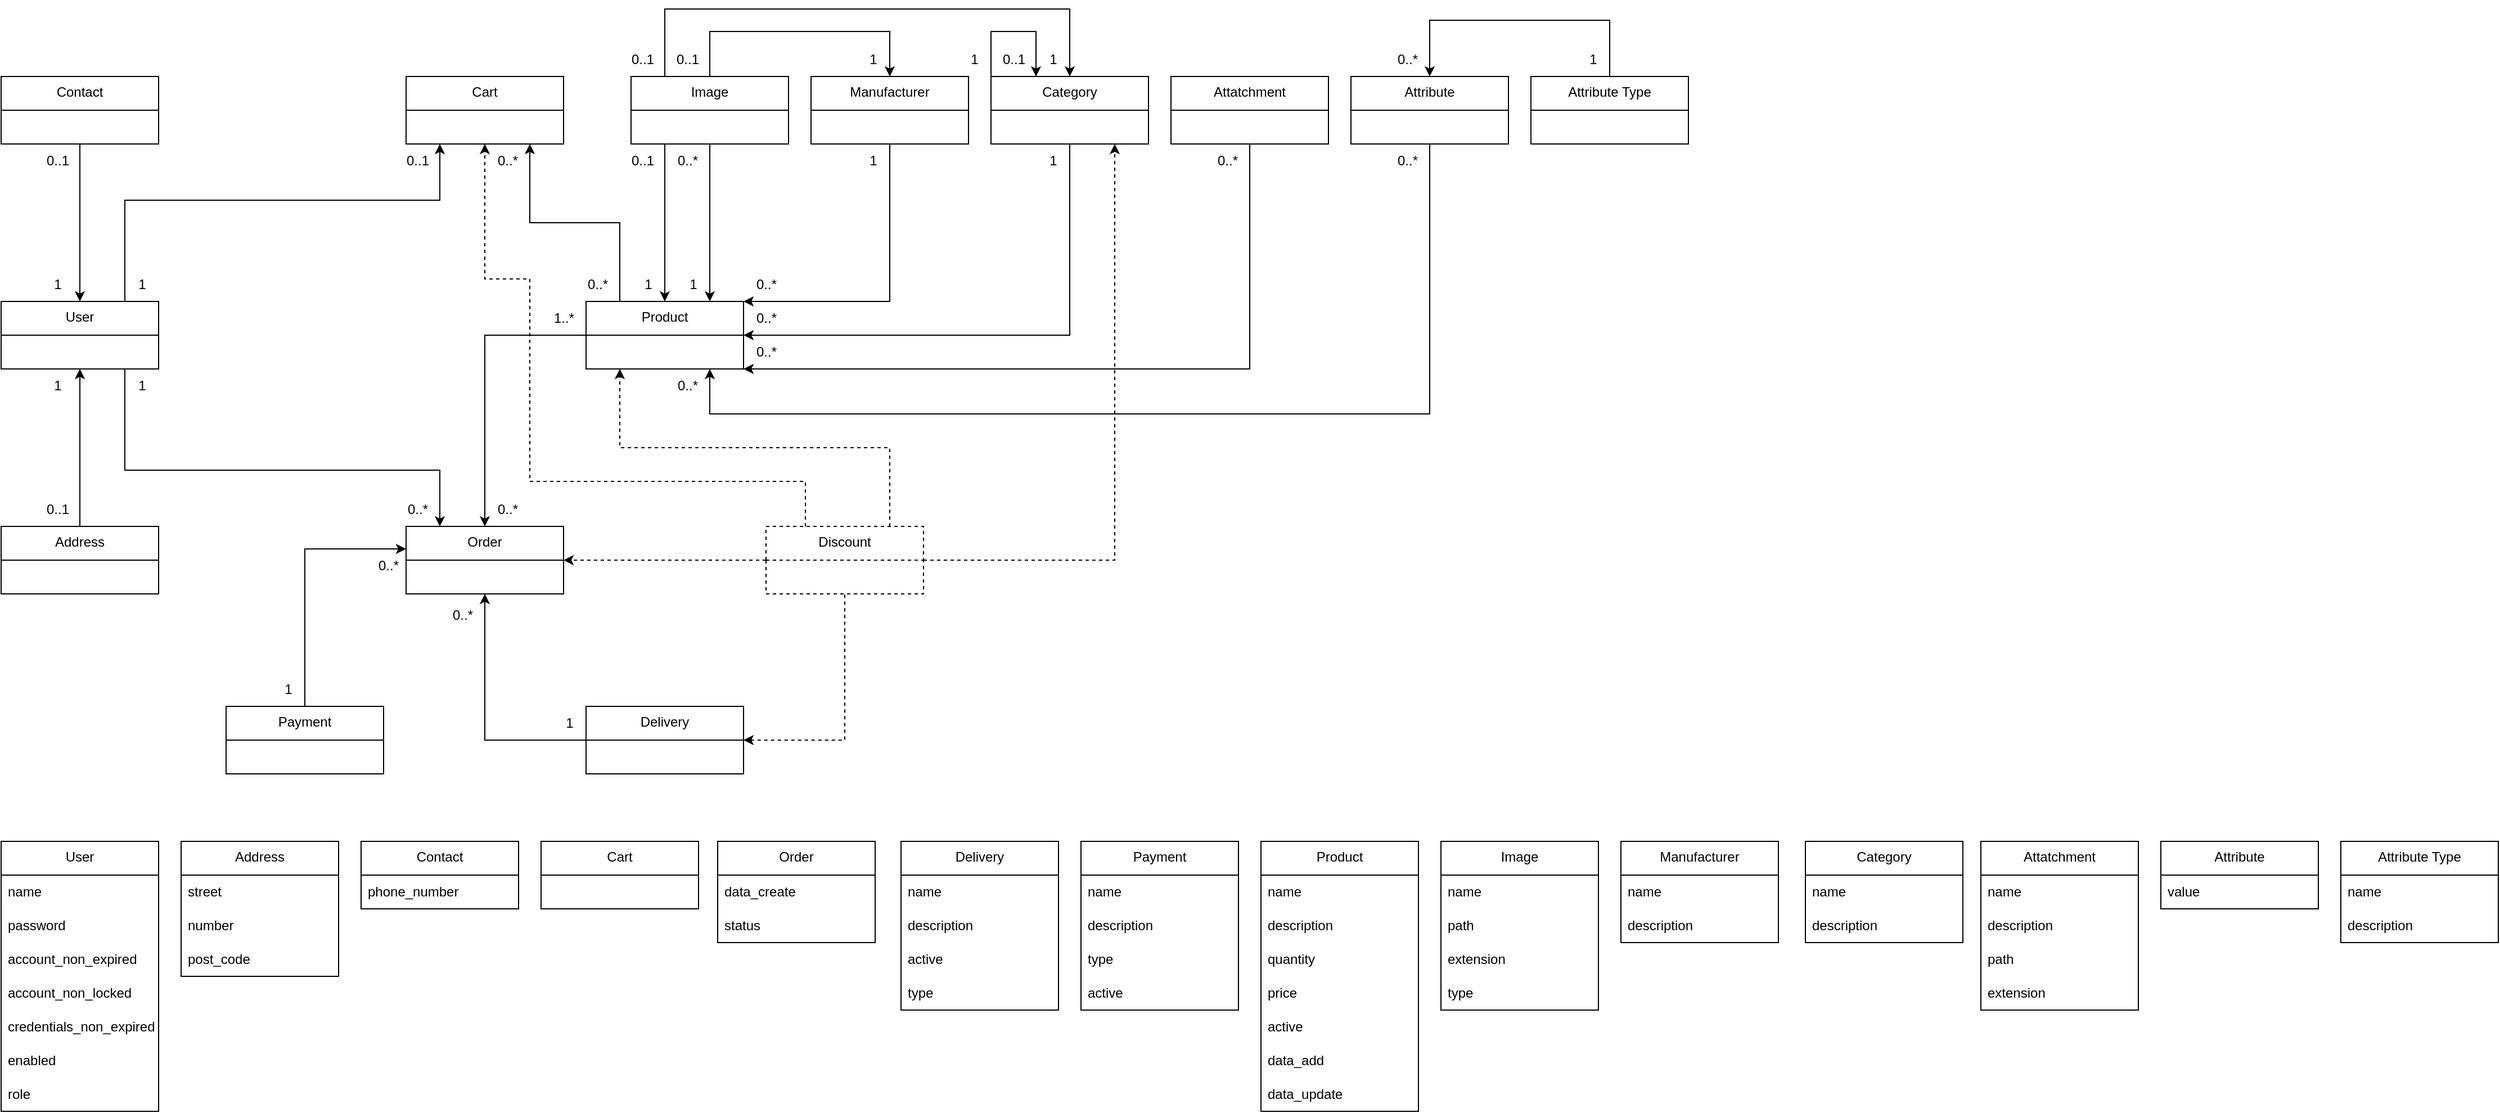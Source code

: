 <mxfile version="24.7.1" type="device">
  <diagram name="Strona-1" id="xAyj0nUH1Y1HjZD_mEVL">
    <mxGraphModel dx="1886" dy="796" grid="1" gridSize="10" guides="1" tooltips="1" connect="1" arrows="1" fold="1" page="1" pageScale="1" pageWidth="827" pageHeight="1169" math="0" shadow="0">
      <root>
        <mxCell id="0" />
        <mxCell id="1" parent="0" />
        <mxCell id="LPKF-_oisUcgo9bbs7vQ-34" style="edgeStyle=orthogonalEdgeStyle;rounded=0;orthogonalLoop=1;jettySize=auto;html=1;" parent="1" source="LPKF-_oisUcgo9bbs7vQ-9" target="LPKF-_oisUcgo9bbs7vQ-19" edge="1">
          <mxGeometry relative="1" as="geometry">
            <Array as="points">
              <mxPoint x="480" y="320" />
            </Array>
          </mxGeometry>
        </mxCell>
        <mxCell id="LPKF-_oisUcgo9bbs7vQ-35" style="edgeStyle=orthogonalEdgeStyle;rounded=0;orthogonalLoop=1;jettySize=auto;html=1;" parent="1" source="LPKF-_oisUcgo9bbs7vQ-9" target="LPKF-_oisUcgo9bbs7vQ-17" edge="1">
          <mxGeometry relative="1" as="geometry">
            <Array as="points">
              <mxPoint x="600" y="220" />
              <mxPoint x="520" y="220" />
            </Array>
          </mxGeometry>
        </mxCell>
        <mxCell id="LPKF-_oisUcgo9bbs7vQ-9" value="Product" style="swimlane;fontStyle=0;align=center;verticalAlign=top;childLayout=stackLayout;horizontal=1;startSize=30;horizontalStack=0;resizeParent=1;resizeParentMax=0;resizeLast=0;collapsible=0;marginBottom=0;html=1;whiteSpace=wrap;" parent="1" vertex="1">
          <mxGeometry x="570" y="290" width="140" height="60" as="geometry" />
        </mxCell>
        <mxCell id="LPKF-_oisUcgo9bbs7vQ-36" style="edgeStyle=orthogonalEdgeStyle;rounded=0;orthogonalLoop=1;jettySize=auto;html=1;" parent="1" source="LPKF-_oisUcgo9bbs7vQ-11" target="LPKF-_oisUcgo9bbs7vQ-17" edge="1">
          <mxGeometry relative="1" as="geometry">
            <Array as="points">
              <mxPoint x="160" y="200" />
              <mxPoint x="440" y="200" />
            </Array>
          </mxGeometry>
        </mxCell>
        <mxCell id="LPKF-_oisUcgo9bbs7vQ-37" style="edgeStyle=orthogonalEdgeStyle;rounded=0;orthogonalLoop=1;jettySize=auto;html=1;" parent="1" source="LPKF-_oisUcgo9bbs7vQ-11" target="LPKF-_oisUcgo9bbs7vQ-19" edge="1">
          <mxGeometry relative="1" as="geometry">
            <Array as="points">
              <mxPoint x="160" y="440" />
              <mxPoint x="440" y="440" />
            </Array>
          </mxGeometry>
        </mxCell>
        <mxCell id="LPKF-_oisUcgo9bbs7vQ-11" value="User" style="swimlane;fontStyle=0;align=center;verticalAlign=top;childLayout=stackLayout;horizontal=1;startSize=30;horizontalStack=0;resizeParent=1;resizeParentMax=0;resizeLast=0;collapsible=0;marginBottom=0;html=1;whiteSpace=wrap;" parent="1" vertex="1">
          <mxGeometry x="50" y="290" width="140" height="60" as="geometry" />
        </mxCell>
        <mxCell id="LPKF-_oisUcgo9bbs7vQ-26" style="edgeStyle=orthogonalEdgeStyle;rounded=0;orthogonalLoop=1;jettySize=auto;html=1;" parent="1" source="LPKF-_oisUcgo9bbs7vQ-13" target="LPKF-_oisUcgo9bbs7vQ-11" edge="1">
          <mxGeometry relative="1" as="geometry" />
        </mxCell>
        <mxCell id="LPKF-_oisUcgo9bbs7vQ-13" value="Address" style="swimlane;fontStyle=0;align=center;verticalAlign=top;childLayout=stackLayout;horizontal=1;startSize=30;horizontalStack=0;resizeParent=1;resizeParentMax=0;resizeLast=0;collapsible=0;marginBottom=0;html=1;whiteSpace=wrap;" parent="1" vertex="1">
          <mxGeometry x="50" y="490" width="140" height="60" as="geometry" />
        </mxCell>
        <mxCell id="LPKF-_oisUcgo9bbs7vQ-27" style="edgeStyle=orthogonalEdgeStyle;rounded=0;orthogonalLoop=1;jettySize=auto;html=1;" parent="1" source="LPKF-_oisUcgo9bbs7vQ-15" target="LPKF-_oisUcgo9bbs7vQ-11" edge="1">
          <mxGeometry relative="1" as="geometry" />
        </mxCell>
        <mxCell id="LPKF-_oisUcgo9bbs7vQ-15" value="Contact" style="swimlane;fontStyle=0;align=center;verticalAlign=top;childLayout=stackLayout;horizontal=1;startSize=30;horizontalStack=0;resizeParent=1;resizeParentMax=0;resizeLast=0;collapsible=0;marginBottom=0;html=1;whiteSpace=wrap;" parent="1" vertex="1">
          <mxGeometry x="50" y="90" width="140" height="60" as="geometry" />
        </mxCell>
        <mxCell id="LPKF-_oisUcgo9bbs7vQ-17" value="Cart" style="swimlane;fontStyle=0;align=center;verticalAlign=top;childLayout=stackLayout;horizontal=1;startSize=30;horizontalStack=0;resizeParent=1;resizeParentMax=0;resizeLast=0;collapsible=0;marginBottom=0;html=1;whiteSpace=wrap;" parent="1" vertex="1">
          <mxGeometry x="410" y="90" width="140" height="60" as="geometry" />
        </mxCell>
        <mxCell id="LPKF-_oisUcgo9bbs7vQ-19" value="Order" style="swimlane;fontStyle=0;align=center;verticalAlign=top;childLayout=stackLayout;horizontal=1;startSize=30;horizontalStack=0;resizeParent=1;resizeParentMax=0;resizeLast=0;collapsible=0;marginBottom=0;html=1;whiteSpace=wrap;" parent="1" vertex="1">
          <mxGeometry x="410" y="490" width="140" height="60" as="geometry" />
        </mxCell>
        <mxCell id="LPKF-_oisUcgo9bbs7vQ-28" style="edgeStyle=orthogonalEdgeStyle;rounded=0;orthogonalLoop=1;jettySize=auto;html=1;" parent="1" source="LPKF-_oisUcgo9bbs7vQ-21" target="LPKF-_oisUcgo9bbs7vQ-19" edge="1">
          <mxGeometry relative="1" as="geometry">
            <Array as="points">
              <mxPoint x="480" y="680" />
            </Array>
          </mxGeometry>
        </mxCell>
        <mxCell id="LPKF-_oisUcgo9bbs7vQ-54" style="edgeStyle=orthogonalEdgeStyle;rounded=0;orthogonalLoop=1;jettySize=auto;html=1;dashed=1;startArrow=classic;startFill=1;endArrow=none;endFill=0;" parent="1" source="LPKF-_oisUcgo9bbs7vQ-21" target="LPKF-_oisUcgo9bbs7vQ-42" edge="1">
          <mxGeometry relative="1" as="geometry">
            <Array as="points">
              <mxPoint x="800" y="680" />
            </Array>
          </mxGeometry>
        </mxCell>
        <mxCell id="LPKF-_oisUcgo9bbs7vQ-21" value="Delivery" style="swimlane;fontStyle=0;align=center;verticalAlign=top;childLayout=stackLayout;horizontal=1;startSize=30;horizontalStack=0;resizeParent=1;resizeParentMax=0;resizeLast=0;collapsible=0;marginBottom=0;html=1;whiteSpace=wrap;" parent="1" vertex="1">
          <mxGeometry x="570" y="650" width="140" height="60" as="geometry" />
        </mxCell>
        <mxCell id="LPKF-_oisUcgo9bbs7vQ-29" style="edgeStyle=orthogonalEdgeStyle;rounded=0;orthogonalLoop=1;jettySize=auto;html=1;" parent="1" source="LPKF-_oisUcgo9bbs7vQ-23" target="LPKF-_oisUcgo9bbs7vQ-19" edge="1">
          <mxGeometry relative="1" as="geometry">
            <Array as="points">
              <mxPoint x="320" y="510" />
            </Array>
          </mxGeometry>
        </mxCell>
        <mxCell id="LPKF-_oisUcgo9bbs7vQ-23" value="Payment" style="swimlane;fontStyle=0;align=center;verticalAlign=top;childLayout=stackLayout;horizontal=1;startSize=30;horizontalStack=0;resizeParent=1;resizeParentMax=0;resizeLast=0;collapsible=0;marginBottom=0;html=1;whiteSpace=wrap;" parent="1" vertex="1">
          <mxGeometry x="250" y="650" width="140" height="60" as="geometry" />
        </mxCell>
        <mxCell id="LPKF-_oisUcgo9bbs7vQ-51" style="edgeStyle=orthogonalEdgeStyle;rounded=0;orthogonalLoop=1;jettySize=auto;html=1;" parent="1" source="LPKF-_oisUcgo9bbs7vQ-38" target="LPKF-_oisUcgo9bbs7vQ-9" edge="1">
          <mxGeometry relative="1" as="geometry">
            <Array as="points">
              <mxPoint x="1000" y="320" />
            </Array>
          </mxGeometry>
        </mxCell>
        <mxCell id="LPKF-_oisUcgo9bbs7vQ-38" value="Category" style="swimlane;fontStyle=0;align=center;verticalAlign=top;childLayout=stackLayout;horizontal=1;startSize=30;horizontalStack=0;resizeParent=1;resizeParentMax=0;resizeLast=0;collapsible=0;marginBottom=0;html=1;whiteSpace=wrap;" parent="1" vertex="1">
          <mxGeometry x="930" y="90" width="140" height="60" as="geometry" />
        </mxCell>
        <mxCell id="LPKF-_oisUcgo9bbs7vQ-45" style="edgeStyle=orthogonalEdgeStyle;rounded=0;orthogonalLoop=1;jettySize=auto;html=1;" parent="1" source="LPKF-_oisUcgo9bbs7vQ-39" target="LPKF-_oisUcgo9bbs7vQ-9" edge="1">
          <mxGeometry relative="1" as="geometry">
            <Array as="points">
              <mxPoint x="640" y="270" />
              <mxPoint x="640" y="270" />
            </Array>
          </mxGeometry>
        </mxCell>
        <mxCell id="LPKF-_oisUcgo9bbs7vQ-46" style="edgeStyle=orthogonalEdgeStyle;rounded=0;orthogonalLoop=1;jettySize=auto;html=1;" parent="1" source="LPKF-_oisUcgo9bbs7vQ-39" target="LPKF-_oisUcgo9bbs7vQ-41" edge="1">
          <mxGeometry relative="1" as="geometry">
            <Array as="points">
              <mxPoint x="680" y="50" />
              <mxPoint x="840" y="50" />
            </Array>
          </mxGeometry>
        </mxCell>
        <mxCell id="LPKF-_oisUcgo9bbs7vQ-47" style="edgeStyle=orthogonalEdgeStyle;rounded=0;orthogonalLoop=1;jettySize=auto;html=1;" parent="1" source="LPKF-_oisUcgo9bbs7vQ-39" target="LPKF-_oisUcgo9bbs7vQ-38" edge="1">
          <mxGeometry relative="1" as="geometry">
            <Array as="points">
              <mxPoint x="640" y="30" />
              <mxPoint x="1000" y="30" />
            </Array>
          </mxGeometry>
        </mxCell>
        <mxCell id="LPKF-_oisUcgo9bbs7vQ-49" style="edgeStyle=orthogonalEdgeStyle;rounded=0;orthogonalLoop=1;jettySize=auto;html=1;" parent="1" source="LPKF-_oisUcgo9bbs7vQ-39" target="LPKF-_oisUcgo9bbs7vQ-9" edge="1">
          <mxGeometry relative="1" as="geometry">
            <Array as="points">
              <mxPoint x="680" y="280" />
              <mxPoint x="680" y="280" />
            </Array>
          </mxGeometry>
        </mxCell>
        <mxCell id="LPKF-_oisUcgo9bbs7vQ-39" value="Image" style="swimlane;fontStyle=0;align=center;verticalAlign=top;childLayout=stackLayout;horizontal=1;startSize=30;horizontalStack=0;resizeParent=1;resizeParentMax=0;resizeLast=0;collapsible=0;marginBottom=0;html=1;whiteSpace=wrap;" parent="1" vertex="1">
          <mxGeometry x="610" y="90" width="140" height="60" as="geometry" />
        </mxCell>
        <mxCell id="LPKF-_oisUcgo9bbs7vQ-52" style="edgeStyle=orthogonalEdgeStyle;rounded=0;orthogonalLoop=1;jettySize=auto;html=1;" parent="1" source="LPKF-_oisUcgo9bbs7vQ-40" target="LPKF-_oisUcgo9bbs7vQ-9" edge="1">
          <mxGeometry relative="1" as="geometry">
            <Array as="points">
              <mxPoint x="1160" y="350" />
            </Array>
          </mxGeometry>
        </mxCell>
        <mxCell id="LPKF-_oisUcgo9bbs7vQ-40" value="Attatchment" style="swimlane;fontStyle=0;align=center;verticalAlign=top;childLayout=stackLayout;horizontal=1;startSize=30;horizontalStack=0;resizeParent=1;resizeParentMax=0;resizeLast=0;collapsible=0;marginBottom=0;html=1;whiteSpace=wrap;" parent="1" vertex="1">
          <mxGeometry x="1090" y="90" width="140" height="60" as="geometry" />
        </mxCell>
        <mxCell id="LPKF-_oisUcgo9bbs7vQ-50" style="edgeStyle=orthogonalEdgeStyle;rounded=0;orthogonalLoop=1;jettySize=auto;html=1;" parent="1" source="LPKF-_oisUcgo9bbs7vQ-41" target="LPKF-_oisUcgo9bbs7vQ-9" edge="1">
          <mxGeometry relative="1" as="geometry">
            <Array as="points">
              <mxPoint x="840" y="290" />
            </Array>
          </mxGeometry>
        </mxCell>
        <mxCell id="LPKF-_oisUcgo9bbs7vQ-41" value="Manufacturer" style="swimlane;fontStyle=0;align=center;verticalAlign=top;childLayout=stackLayout;horizontal=1;startSize=30;horizontalStack=0;resizeParent=1;resizeParentMax=0;resizeLast=0;collapsible=0;marginBottom=0;html=1;whiteSpace=wrap;" parent="1" vertex="1">
          <mxGeometry x="770" y="90" width="140" height="60" as="geometry" />
        </mxCell>
        <mxCell id="LPKF-_oisUcgo9bbs7vQ-43" style="edgeStyle=orthogonalEdgeStyle;rounded=0;orthogonalLoop=1;jettySize=auto;html=1;dashed=1;" parent="1" source="LPKF-_oisUcgo9bbs7vQ-42" target="LPKF-_oisUcgo9bbs7vQ-19" edge="1">
          <mxGeometry relative="1" as="geometry">
            <Array as="points">
              <mxPoint x="640" y="520" />
              <mxPoint x="640" y="520" />
            </Array>
          </mxGeometry>
        </mxCell>
        <mxCell id="LPKF-_oisUcgo9bbs7vQ-55" style="edgeStyle=orthogonalEdgeStyle;rounded=0;orthogonalLoop=1;jettySize=auto;html=1;dashed=1;" parent="1" source="LPKF-_oisUcgo9bbs7vQ-42" target="LPKF-_oisUcgo9bbs7vQ-9" edge="1">
          <mxGeometry relative="1" as="geometry">
            <Array as="points">
              <mxPoint x="840" y="420" />
              <mxPoint x="600" y="420" />
            </Array>
          </mxGeometry>
        </mxCell>
        <mxCell id="LPKF-_oisUcgo9bbs7vQ-104" style="edgeStyle=orthogonalEdgeStyle;rounded=0;orthogonalLoop=1;jettySize=auto;html=1;dashed=1;" parent="1" source="LPKF-_oisUcgo9bbs7vQ-42" target="LPKF-_oisUcgo9bbs7vQ-38" edge="1">
          <mxGeometry relative="1" as="geometry">
            <Array as="points">
              <mxPoint x="1040" y="520" />
            </Array>
          </mxGeometry>
        </mxCell>
        <mxCell id="LPKF-_oisUcgo9bbs7vQ-153" style="edgeStyle=orthogonalEdgeStyle;rounded=0;orthogonalLoop=1;jettySize=auto;html=1;exitX=0.25;exitY=0;exitDx=0;exitDy=0;dashed=1;" parent="1" source="LPKF-_oisUcgo9bbs7vQ-42" target="LPKF-_oisUcgo9bbs7vQ-17" edge="1">
          <mxGeometry relative="1" as="geometry">
            <Array as="points">
              <mxPoint x="765" y="450" />
              <mxPoint x="520" y="450" />
              <mxPoint x="520" y="270" />
              <mxPoint x="480" y="270" />
            </Array>
          </mxGeometry>
        </mxCell>
        <mxCell id="LPKF-_oisUcgo9bbs7vQ-42" value="Discount" style="swimlane;fontStyle=0;align=center;verticalAlign=top;childLayout=stackLayout;horizontal=1;startSize=30;horizontalStack=0;resizeParent=1;resizeParentMax=0;resizeLast=0;collapsible=0;marginBottom=0;html=1;whiteSpace=wrap;dashed=1;" parent="1" vertex="1">
          <mxGeometry x="730" y="490" width="140" height="60" as="geometry" />
        </mxCell>
        <mxCell id="LPKF-_oisUcgo9bbs7vQ-58" value="User" style="swimlane;fontStyle=0;align=center;verticalAlign=top;childLayout=stackLayout;horizontal=1;startSize=30;horizontalStack=0;resizeParent=1;resizeParentMax=0;resizeLast=0;collapsible=0;marginBottom=0;html=1;whiteSpace=wrap;" parent="1" vertex="1">
          <mxGeometry x="50" y="770" width="140" height="240" as="geometry" />
        </mxCell>
        <mxCell id="LPKF-_oisUcgo9bbs7vQ-59" value="name" style="text;strokeColor=none;fillColor=none;align=left;verticalAlign=middle;spacingLeft=4;spacingRight=4;overflow=hidden;points=[[0,0.5],[1,0.5]];portConstraint=eastwest;rotatable=0;whiteSpace=wrap;html=1;" parent="LPKF-_oisUcgo9bbs7vQ-58" vertex="1">
          <mxGeometry y="30" width="140" height="30" as="geometry" />
        </mxCell>
        <mxCell id="LPKF-_oisUcgo9bbs7vQ-137" value="password" style="text;strokeColor=none;fillColor=none;align=left;verticalAlign=middle;spacingLeft=4;spacingRight=4;overflow=hidden;points=[[0,0.5],[1,0.5]];portConstraint=eastwest;rotatable=0;whiteSpace=wrap;html=1;" parent="LPKF-_oisUcgo9bbs7vQ-58" vertex="1">
          <mxGeometry y="60" width="140" height="30" as="geometry" />
        </mxCell>
        <mxCell id="LPKF-_oisUcgo9bbs7vQ-61" value="account_non_expired" style="text;strokeColor=none;fillColor=none;align=left;verticalAlign=middle;spacingLeft=4;spacingRight=4;overflow=hidden;points=[[0,0.5],[1,0.5]];portConstraint=eastwest;rotatable=0;whiteSpace=wrap;html=1;" parent="LPKF-_oisUcgo9bbs7vQ-58" vertex="1">
          <mxGeometry y="90" width="140" height="30" as="geometry" />
        </mxCell>
        <mxCell id="LPKF-_oisUcgo9bbs7vQ-138" value="account_non_locked" style="text;strokeColor=none;fillColor=none;align=left;verticalAlign=middle;spacingLeft=4;spacingRight=4;overflow=hidden;points=[[0,0.5],[1,0.5]];portConstraint=eastwest;rotatable=0;whiteSpace=wrap;html=1;" parent="LPKF-_oisUcgo9bbs7vQ-58" vertex="1">
          <mxGeometry y="120" width="140" height="30" as="geometry" />
        </mxCell>
        <mxCell id="LPKF-_oisUcgo9bbs7vQ-139" value="credentials_non_expired" style="text;strokeColor=none;fillColor=none;align=left;verticalAlign=middle;spacingLeft=4;spacingRight=4;overflow=hidden;points=[[0,0.5],[1,0.5]];portConstraint=eastwest;rotatable=0;whiteSpace=wrap;html=1;" parent="LPKF-_oisUcgo9bbs7vQ-58" vertex="1">
          <mxGeometry y="150" width="140" height="30" as="geometry" />
        </mxCell>
        <mxCell id="LPKF-_oisUcgo9bbs7vQ-140" value="enabled" style="text;strokeColor=none;fillColor=none;align=left;verticalAlign=middle;spacingLeft=4;spacingRight=4;overflow=hidden;points=[[0,0.5],[1,0.5]];portConstraint=eastwest;rotatable=0;whiteSpace=wrap;html=1;" parent="LPKF-_oisUcgo9bbs7vQ-58" vertex="1">
          <mxGeometry y="180" width="140" height="30" as="geometry" />
        </mxCell>
        <mxCell id="LPKF-_oisUcgo9bbs7vQ-141" value="role" style="text;strokeColor=none;fillColor=none;align=left;verticalAlign=middle;spacingLeft=4;spacingRight=4;overflow=hidden;points=[[0,0.5],[1,0.5]];portConstraint=eastwest;rotatable=0;whiteSpace=wrap;html=1;" parent="LPKF-_oisUcgo9bbs7vQ-58" vertex="1">
          <mxGeometry y="210" width="140" height="30" as="geometry" />
        </mxCell>
        <mxCell id="LPKF-_oisUcgo9bbs7vQ-62" value="Address" style="swimlane;fontStyle=0;align=center;verticalAlign=top;childLayout=stackLayout;horizontal=1;startSize=30;horizontalStack=0;resizeParent=1;resizeParentMax=0;resizeLast=0;collapsible=0;marginBottom=0;html=1;whiteSpace=wrap;" parent="1" vertex="1">
          <mxGeometry x="210" y="770" width="140" height="120" as="geometry" />
        </mxCell>
        <mxCell id="LPKF-_oisUcgo9bbs7vQ-65" value="street" style="text;strokeColor=none;fillColor=none;align=left;verticalAlign=middle;spacingLeft=4;spacingRight=4;overflow=hidden;points=[[0,0.5],[1,0.5]];portConstraint=eastwest;rotatable=0;whiteSpace=wrap;html=1;" parent="LPKF-_oisUcgo9bbs7vQ-62" vertex="1">
          <mxGeometry y="30" width="140" height="30" as="geometry" />
        </mxCell>
        <mxCell id="LPKF-_oisUcgo9bbs7vQ-66" value="number" style="text;strokeColor=none;fillColor=none;align=left;verticalAlign=middle;spacingLeft=4;spacingRight=4;overflow=hidden;points=[[0,0.5],[1,0.5]];portConstraint=eastwest;rotatable=0;whiteSpace=wrap;html=1;" parent="LPKF-_oisUcgo9bbs7vQ-62" vertex="1">
          <mxGeometry y="60" width="140" height="30" as="geometry" />
        </mxCell>
        <mxCell id="LPKF-_oisUcgo9bbs7vQ-67" value="post_code" style="text;strokeColor=none;fillColor=none;align=left;verticalAlign=middle;spacingLeft=4;spacingRight=4;overflow=hidden;points=[[0,0.5],[1,0.5]];portConstraint=eastwest;rotatable=0;whiteSpace=wrap;html=1;" parent="LPKF-_oisUcgo9bbs7vQ-62" vertex="1">
          <mxGeometry y="90" width="140" height="30" as="geometry" />
        </mxCell>
        <mxCell id="LPKF-_oisUcgo9bbs7vQ-64" value="Contact" style="swimlane;fontStyle=0;align=center;verticalAlign=top;childLayout=stackLayout;horizontal=1;startSize=30;horizontalStack=0;resizeParent=1;resizeParentMax=0;resizeLast=0;collapsible=0;marginBottom=0;html=1;whiteSpace=wrap;" parent="1" vertex="1">
          <mxGeometry x="370" y="770" width="140" height="60" as="geometry" />
        </mxCell>
        <mxCell id="LPKF-_oisUcgo9bbs7vQ-68" value="phone_number" style="text;strokeColor=none;fillColor=none;align=left;verticalAlign=middle;spacingLeft=4;spacingRight=4;overflow=hidden;points=[[0,0.5],[1,0.5]];portConstraint=eastwest;rotatable=0;whiteSpace=wrap;html=1;" parent="LPKF-_oisUcgo9bbs7vQ-64" vertex="1">
          <mxGeometry y="30" width="140" height="30" as="geometry" />
        </mxCell>
        <mxCell id="LPKF-_oisUcgo9bbs7vQ-69" value="Product" style="swimlane;fontStyle=0;align=center;verticalAlign=top;childLayout=stackLayout;horizontal=1;startSize=30;horizontalStack=0;resizeParent=1;resizeParentMax=0;resizeLast=0;collapsible=0;marginBottom=0;html=1;whiteSpace=wrap;" parent="1" vertex="1">
          <mxGeometry x="1170" y="770" width="140" height="240" as="geometry" />
        </mxCell>
        <mxCell id="LPKF-_oisUcgo9bbs7vQ-73" value="name" style="text;strokeColor=none;fillColor=none;align=left;verticalAlign=middle;spacingLeft=4;spacingRight=4;overflow=hidden;points=[[0,0.5],[1,0.5]];portConstraint=eastwest;rotatable=0;whiteSpace=wrap;html=1;" parent="LPKF-_oisUcgo9bbs7vQ-69" vertex="1">
          <mxGeometry y="30" width="140" height="30" as="geometry" />
        </mxCell>
        <mxCell id="LPKF-_oisUcgo9bbs7vQ-71" value="description" style="text;strokeColor=none;fillColor=none;align=left;verticalAlign=middle;spacingLeft=4;spacingRight=4;overflow=hidden;points=[[0,0.5],[1,0.5]];portConstraint=eastwest;rotatable=0;whiteSpace=wrap;html=1;" parent="LPKF-_oisUcgo9bbs7vQ-69" vertex="1">
          <mxGeometry y="60" width="140" height="30" as="geometry" />
        </mxCell>
        <mxCell id="LPKF-_oisUcgo9bbs7vQ-72" value="quantity" style="text;strokeColor=none;fillColor=none;align=left;verticalAlign=middle;spacingLeft=4;spacingRight=4;overflow=hidden;points=[[0,0.5],[1,0.5]];portConstraint=eastwest;rotatable=0;whiteSpace=wrap;html=1;" parent="LPKF-_oisUcgo9bbs7vQ-69" vertex="1">
          <mxGeometry y="90" width="140" height="30" as="geometry" />
        </mxCell>
        <mxCell id="LPKF-_oisUcgo9bbs7vQ-81" value="price" style="text;strokeColor=none;fillColor=none;align=left;verticalAlign=middle;spacingLeft=4;spacingRight=4;overflow=hidden;points=[[0,0.5],[1,0.5]];portConstraint=eastwest;rotatable=0;whiteSpace=wrap;html=1;" parent="LPKF-_oisUcgo9bbs7vQ-69" vertex="1">
          <mxGeometry y="120" width="140" height="30" as="geometry" />
        </mxCell>
        <mxCell id="LPKF-_oisUcgo9bbs7vQ-82" value="active" style="text;strokeColor=none;fillColor=none;align=left;verticalAlign=middle;spacingLeft=4;spacingRight=4;overflow=hidden;points=[[0,0.5],[1,0.5]];portConstraint=eastwest;rotatable=0;whiteSpace=wrap;html=1;" parent="LPKF-_oisUcgo9bbs7vQ-69" vertex="1">
          <mxGeometry y="150" width="140" height="30" as="geometry" />
        </mxCell>
        <mxCell id="LPKF-_oisUcgo9bbs7vQ-86" value="data_add&lt;span style=&quot;color: rgba(0, 0, 0, 0); font-family: monospace; font-size: 0px; text-wrap: nowrap;&quot;&gt;%3CmxGraphModel%3E%3Croot%3E%3CmxCell%20id%3D%220%22%2F%3E%3CmxCell%20id%3D%221%22%20parent%3D%220%22%2F%3E%3CmxCell%20id%3D%222%22%20value%3D%22active%22%20style%3D%22text%3BstrokeColor%3Dnone%3BfillColor%3Dnone%3Balign%3Dleft%3BverticalAlign%3Dmiddle%3BspacingLeft%3D4%3BspacingRight%3D4%3Boverflow%3Dhidden%3Bpoints%3D%5B%5B0%2C0.5%5D%2C%5B1%2C0.5%5D%5D%3BportConstraint%3Deastwest%3Brotatable%3D0%3BwhiteSpace%3Dwrap%3Bhtml%3D1%3B%22%20vertex%3D%221%22%20parent%3D%221%22%3E%3CmxGeometry%20x%3D%22530%22%20y%3D%22920%22%20width%3D%22140%22%20height%3D%2230%22%20as%3D%22geometry%22%2F%3E%3C%2FmxCell%3E%3C%2Froot%3E%3C%2FmxGraphModel%3E&lt;/span&gt;" style="text;strokeColor=none;fillColor=none;align=left;verticalAlign=middle;spacingLeft=4;spacingRight=4;overflow=hidden;points=[[0,0.5],[1,0.5]];portConstraint=eastwest;rotatable=0;whiteSpace=wrap;html=1;" parent="LPKF-_oisUcgo9bbs7vQ-69" vertex="1">
          <mxGeometry y="180" width="140" height="30" as="geometry" />
        </mxCell>
        <mxCell id="LPKF-_oisUcgo9bbs7vQ-87" value="data_update" style="text;strokeColor=none;fillColor=none;align=left;verticalAlign=middle;spacingLeft=4;spacingRight=4;overflow=hidden;points=[[0,0.5],[1,0.5]];portConstraint=eastwest;rotatable=0;whiteSpace=wrap;html=1;" parent="LPKF-_oisUcgo9bbs7vQ-69" vertex="1">
          <mxGeometry y="210" width="140" height="30" as="geometry" />
        </mxCell>
        <mxCell id="LPKF-_oisUcgo9bbs7vQ-75" style="edgeStyle=orthogonalEdgeStyle;rounded=0;orthogonalLoop=1;jettySize=auto;html=1;" parent="1" source="LPKF-_oisUcgo9bbs7vQ-74" target="LPKF-_oisUcgo9bbs7vQ-9" edge="1">
          <mxGeometry relative="1" as="geometry">
            <Array as="points">
              <mxPoint x="1320" y="390" />
              <mxPoint x="680" y="390" />
            </Array>
          </mxGeometry>
        </mxCell>
        <mxCell id="LPKF-_oisUcgo9bbs7vQ-74" value="Attribute" style="swimlane;fontStyle=0;align=center;verticalAlign=top;childLayout=stackLayout;horizontal=1;startSize=30;horizontalStack=0;resizeParent=1;resizeParentMax=0;resizeLast=0;collapsible=0;marginBottom=0;html=1;whiteSpace=wrap;" parent="1" vertex="1">
          <mxGeometry x="1250" y="90" width="140" height="60" as="geometry" />
        </mxCell>
        <mxCell id="LPKF-_oisUcgo9bbs7vQ-83" value="Cart" style="swimlane;fontStyle=0;align=center;verticalAlign=top;childLayout=stackLayout;horizontal=1;startSize=30;horizontalStack=0;resizeParent=1;resizeParentMax=0;resizeLast=0;collapsible=0;marginBottom=0;html=1;whiteSpace=wrap;" parent="1" vertex="1">
          <mxGeometry x="530" y="770" width="140" height="60" as="geometry" />
        </mxCell>
        <mxCell id="LPKF-_oisUcgo9bbs7vQ-84" value="Order" style="swimlane;fontStyle=0;align=center;verticalAlign=top;childLayout=stackLayout;horizontal=1;startSize=30;horizontalStack=0;resizeParent=1;resizeParentMax=0;resizeLast=0;collapsible=0;marginBottom=0;html=1;whiteSpace=wrap;" parent="1" vertex="1">
          <mxGeometry x="687" y="770" width="140" height="90" as="geometry" />
        </mxCell>
        <mxCell id="LPKF-_oisUcgo9bbs7vQ-88" value="data_create" style="text;strokeColor=none;fillColor=none;align=left;verticalAlign=middle;spacingLeft=4;spacingRight=4;overflow=hidden;points=[[0,0.5],[1,0.5]];portConstraint=eastwest;rotatable=0;whiteSpace=wrap;html=1;" parent="LPKF-_oisUcgo9bbs7vQ-84" vertex="1">
          <mxGeometry y="30" width="140" height="30" as="geometry" />
        </mxCell>
        <mxCell id="LPKF-_oisUcgo9bbs7vQ-89" value="status" style="text;strokeColor=none;fillColor=none;align=left;verticalAlign=middle;spacingLeft=4;spacingRight=4;overflow=hidden;points=[[0,0.5],[1,0.5]];portConstraint=eastwest;rotatable=0;whiteSpace=wrap;html=1;" parent="LPKF-_oisUcgo9bbs7vQ-84" vertex="1">
          <mxGeometry y="60" width="140" height="30" as="geometry" />
        </mxCell>
        <mxCell id="LPKF-_oisUcgo9bbs7vQ-85" value="Payment" style="swimlane;fontStyle=0;align=center;verticalAlign=top;childLayout=stackLayout;horizontal=1;startSize=30;horizontalStack=0;resizeParent=1;resizeParentMax=0;resizeLast=0;collapsible=0;marginBottom=0;html=1;whiteSpace=wrap;" parent="1" vertex="1">
          <mxGeometry x="1010" y="770" width="140" height="150" as="geometry" />
        </mxCell>
        <mxCell id="LPKF-_oisUcgo9bbs7vQ-90" value="name" style="text;strokeColor=none;fillColor=none;align=left;verticalAlign=middle;spacingLeft=4;spacingRight=4;overflow=hidden;points=[[0,0.5],[1,0.5]];portConstraint=eastwest;rotatable=0;whiteSpace=wrap;html=1;" parent="LPKF-_oisUcgo9bbs7vQ-85" vertex="1">
          <mxGeometry y="30" width="140" height="30" as="geometry" />
        </mxCell>
        <mxCell id="LPKF-_oisUcgo9bbs7vQ-94" value="description" style="text;strokeColor=none;fillColor=none;align=left;verticalAlign=middle;spacingLeft=4;spacingRight=4;overflow=hidden;points=[[0,0.5],[1,0.5]];portConstraint=eastwest;rotatable=0;whiteSpace=wrap;html=1;" parent="LPKF-_oisUcgo9bbs7vQ-85" vertex="1">
          <mxGeometry y="60" width="140" height="30" as="geometry" />
        </mxCell>
        <mxCell id="LPKF-_oisUcgo9bbs7vQ-100" value="type" style="text;strokeColor=none;fillColor=none;align=left;verticalAlign=middle;spacingLeft=4;spacingRight=4;overflow=hidden;points=[[0,0.5],[1,0.5]];portConstraint=eastwest;rotatable=0;whiteSpace=wrap;html=1;" parent="LPKF-_oisUcgo9bbs7vQ-85" vertex="1">
          <mxGeometry y="90" width="140" height="30" as="geometry" />
        </mxCell>
        <mxCell id="LPKF-_oisUcgo9bbs7vQ-102" value="active" style="text;strokeColor=none;fillColor=none;align=left;verticalAlign=middle;spacingLeft=4;spacingRight=4;overflow=hidden;points=[[0,0.5],[1,0.5]];portConstraint=eastwest;rotatable=0;whiteSpace=wrap;html=1;" parent="LPKF-_oisUcgo9bbs7vQ-85" vertex="1">
          <mxGeometry y="120" width="140" height="30" as="geometry" />
        </mxCell>
        <mxCell id="LPKF-_oisUcgo9bbs7vQ-91" value="Delivery" style="swimlane;fontStyle=0;align=center;verticalAlign=top;childLayout=stackLayout;horizontal=1;startSize=30;horizontalStack=0;resizeParent=1;resizeParentMax=0;resizeLast=0;collapsible=0;marginBottom=0;html=1;whiteSpace=wrap;" parent="1" vertex="1">
          <mxGeometry x="850" y="770" width="140" height="150" as="geometry" />
        </mxCell>
        <mxCell id="LPKF-_oisUcgo9bbs7vQ-93" value="name" style="text;strokeColor=none;fillColor=none;align=left;verticalAlign=middle;spacingLeft=4;spacingRight=4;overflow=hidden;points=[[0,0.5],[1,0.5]];portConstraint=eastwest;rotatable=0;whiteSpace=wrap;html=1;" parent="LPKF-_oisUcgo9bbs7vQ-91" vertex="1">
          <mxGeometry y="30" width="140" height="30" as="geometry" />
        </mxCell>
        <mxCell id="LPKF-_oisUcgo9bbs7vQ-99" value="description" style="text;strokeColor=none;fillColor=none;align=left;verticalAlign=middle;spacingLeft=4;spacingRight=4;overflow=hidden;points=[[0,0.5],[1,0.5]];portConstraint=eastwest;rotatable=0;whiteSpace=wrap;html=1;" parent="LPKF-_oisUcgo9bbs7vQ-91" vertex="1">
          <mxGeometry y="60" width="140" height="30" as="geometry" />
        </mxCell>
        <mxCell id="LPKF-_oisUcgo9bbs7vQ-103" value="active" style="text;strokeColor=none;fillColor=none;align=left;verticalAlign=middle;spacingLeft=4;spacingRight=4;overflow=hidden;points=[[0,0.5],[1,0.5]];portConstraint=eastwest;rotatable=0;whiteSpace=wrap;html=1;" parent="LPKF-_oisUcgo9bbs7vQ-91" vertex="1">
          <mxGeometry y="90" width="140" height="30" as="geometry" />
        </mxCell>
        <mxCell id="LPKF-_oisUcgo9bbs7vQ-101" value="type" style="text;strokeColor=none;fillColor=none;align=left;verticalAlign=middle;spacingLeft=4;spacingRight=4;overflow=hidden;points=[[0,0.5],[1,0.5]];portConstraint=eastwest;rotatable=0;whiteSpace=wrap;html=1;" parent="LPKF-_oisUcgo9bbs7vQ-91" vertex="1">
          <mxGeometry y="120" width="140" height="30" as="geometry" />
        </mxCell>
        <mxCell id="LPKF-_oisUcgo9bbs7vQ-131" style="edgeStyle=orthogonalEdgeStyle;rounded=0;orthogonalLoop=1;jettySize=auto;html=1;" parent="1" source="LPKF-_oisUcgo9bbs7vQ-105" target="LPKF-_oisUcgo9bbs7vQ-74" edge="1">
          <mxGeometry relative="1" as="geometry">
            <Array as="points">
              <mxPoint x="1480" y="40" />
              <mxPoint x="1320" y="40" />
            </Array>
          </mxGeometry>
        </mxCell>
        <mxCell id="LPKF-_oisUcgo9bbs7vQ-105" value="Attribute Type" style="swimlane;fontStyle=0;align=center;verticalAlign=top;childLayout=stackLayout;horizontal=1;startSize=30;horizontalStack=0;resizeParent=1;resizeParentMax=0;resizeLast=0;collapsible=0;marginBottom=0;html=1;whiteSpace=wrap;" parent="1" vertex="1">
          <mxGeometry x="1410" y="90" width="140" height="60" as="geometry" />
        </mxCell>
        <mxCell id="LPKF-_oisUcgo9bbs7vQ-106" value="Image" style="swimlane;fontStyle=0;align=center;verticalAlign=top;childLayout=stackLayout;horizontal=1;startSize=30;horizontalStack=0;resizeParent=1;resizeParentMax=0;resizeLast=0;collapsible=0;marginBottom=0;html=1;whiteSpace=wrap;" parent="1" vertex="1">
          <mxGeometry x="1330" y="770" width="140" height="150" as="geometry" />
        </mxCell>
        <mxCell id="LPKF-_oisUcgo9bbs7vQ-107" value="name" style="text;strokeColor=none;fillColor=none;align=left;verticalAlign=middle;spacingLeft=4;spacingRight=4;overflow=hidden;points=[[0,0.5],[1,0.5]];portConstraint=eastwest;rotatable=0;whiteSpace=wrap;html=1;" parent="LPKF-_oisUcgo9bbs7vQ-106" vertex="1">
          <mxGeometry y="30" width="140" height="30" as="geometry" />
        </mxCell>
        <mxCell id="LPKF-_oisUcgo9bbs7vQ-108" value="path" style="text;strokeColor=none;fillColor=none;align=left;verticalAlign=middle;spacingLeft=4;spacingRight=4;overflow=hidden;points=[[0,0.5],[1,0.5]];portConstraint=eastwest;rotatable=0;whiteSpace=wrap;html=1;" parent="LPKF-_oisUcgo9bbs7vQ-106" vertex="1">
          <mxGeometry y="60" width="140" height="30" as="geometry" />
        </mxCell>
        <mxCell id="LPKF-_oisUcgo9bbs7vQ-110" value="extension" style="text;strokeColor=none;fillColor=none;align=left;verticalAlign=middle;spacingLeft=4;spacingRight=4;overflow=hidden;points=[[0,0.5],[1,0.5]];portConstraint=eastwest;rotatable=0;whiteSpace=wrap;html=1;" parent="LPKF-_oisUcgo9bbs7vQ-106" vertex="1">
          <mxGeometry y="90" width="140" height="30" as="geometry" />
        </mxCell>
        <mxCell id="LPKF-_oisUcgo9bbs7vQ-111" value="type" style="text;strokeColor=none;fillColor=none;align=left;verticalAlign=middle;spacingLeft=4;spacingRight=4;overflow=hidden;points=[[0,0.5],[1,0.5]];portConstraint=eastwest;rotatable=0;whiteSpace=wrap;html=1;" parent="LPKF-_oisUcgo9bbs7vQ-106" vertex="1">
          <mxGeometry y="120" width="140" height="30" as="geometry" />
        </mxCell>
        <mxCell id="LPKF-_oisUcgo9bbs7vQ-113" style="edgeStyle=orthogonalEdgeStyle;rounded=0;orthogonalLoop=1;jettySize=auto;html=1;" parent="1" source="LPKF-_oisUcgo9bbs7vQ-38" target="LPKF-_oisUcgo9bbs7vQ-38" edge="1">
          <mxGeometry relative="1" as="geometry">
            <Array as="points">
              <mxPoint x="930" y="50" />
              <mxPoint x="970" y="50" />
            </Array>
          </mxGeometry>
        </mxCell>
        <mxCell id="LPKF-_oisUcgo9bbs7vQ-114" value="Category" style="swimlane;fontStyle=0;align=center;verticalAlign=top;childLayout=stackLayout;horizontal=1;startSize=30;horizontalStack=0;resizeParent=1;resizeParentMax=0;resizeLast=0;collapsible=0;marginBottom=0;html=1;whiteSpace=wrap;" parent="1" vertex="1">
          <mxGeometry x="1654" y="770" width="140" height="90" as="geometry" />
        </mxCell>
        <mxCell id="LPKF-_oisUcgo9bbs7vQ-115" value="name" style="text;strokeColor=none;fillColor=none;align=left;verticalAlign=middle;spacingLeft=4;spacingRight=4;overflow=hidden;points=[[0,0.5],[1,0.5]];portConstraint=eastwest;rotatable=0;whiteSpace=wrap;html=1;" parent="LPKF-_oisUcgo9bbs7vQ-114" vertex="1">
          <mxGeometry y="30" width="140" height="30" as="geometry" />
        </mxCell>
        <mxCell id="LPKF-_oisUcgo9bbs7vQ-116" value="description" style="text;strokeColor=none;fillColor=none;align=left;verticalAlign=middle;spacingLeft=4;spacingRight=4;overflow=hidden;points=[[0,0.5],[1,0.5]];portConstraint=eastwest;rotatable=0;whiteSpace=wrap;html=1;" parent="LPKF-_oisUcgo9bbs7vQ-114" vertex="1">
          <mxGeometry y="60" width="140" height="30" as="geometry" />
        </mxCell>
        <mxCell id="LPKF-_oisUcgo9bbs7vQ-117" value="Manufacturer" style="swimlane;fontStyle=0;align=center;verticalAlign=top;childLayout=stackLayout;horizontal=1;startSize=30;horizontalStack=0;resizeParent=1;resizeParentMax=0;resizeLast=0;collapsible=0;marginBottom=0;html=1;whiteSpace=wrap;" parent="1" vertex="1">
          <mxGeometry x="1490" y="770" width="140" height="90" as="geometry" />
        </mxCell>
        <mxCell id="LPKF-_oisUcgo9bbs7vQ-118" value="name" style="text;strokeColor=none;fillColor=none;align=left;verticalAlign=middle;spacingLeft=4;spacingRight=4;overflow=hidden;points=[[0,0.5],[1,0.5]];portConstraint=eastwest;rotatable=0;whiteSpace=wrap;html=1;" parent="LPKF-_oisUcgo9bbs7vQ-117" vertex="1">
          <mxGeometry y="30" width="140" height="30" as="geometry" />
        </mxCell>
        <mxCell id="LPKF-_oisUcgo9bbs7vQ-119" value="description" style="text;strokeColor=none;fillColor=none;align=left;verticalAlign=middle;spacingLeft=4;spacingRight=4;overflow=hidden;points=[[0,0.5],[1,0.5]];portConstraint=eastwest;rotatable=0;whiteSpace=wrap;html=1;" parent="LPKF-_oisUcgo9bbs7vQ-117" vertex="1">
          <mxGeometry y="60" width="140" height="30" as="geometry" />
        </mxCell>
        <mxCell id="LPKF-_oisUcgo9bbs7vQ-120" value="Attatchment" style="swimlane;fontStyle=0;align=center;verticalAlign=top;childLayout=stackLayout;horizontal=1;startSize=30;horizontalStack=0;resizeParent=1;resizeParentMax=0;resizeLast=0;collapsible=0;marginBottom=0;html=1;whiteSpace=wrap;" parent="1" vertex="1">
          <mxGeometry x="1810" y="770" width="140" height="150" as="geometry" />
        </mxCell>
        <mxCell id="LPKF-_oisUcgo9bbs7vQ-121" value="name" style="text;strokeColor=none;fillColor=none;align=left;verticalAlign=middle;spacingLeft=4;spacingRight=4;overflow=hidden;points=[[0,0.5],[1,0.5]];portConstraint=eastwest;rotatable=0;whiteSpace=wrap;html=1;" parent="LPKF-_oisUcgo9bbs7vQ-120" vertex="1">
          <mxGeometry y="30" width="140" height="30" as="geometry" />
        </mxCell>
        <mxCell id="LPKF-_oisUcgo9bbs7vQ-122" value="description" style="text;strokeColor=none;fillColor=none;align=left;verticalAlign=middle;spacingLeft=4;spacingRight=4;overflow=hidden;points=[[0,0.5],[1,0.5]];portConstraint=eastwest;rotatable=0;whiteSpace=wrap;html=1;" parent="LPKF-_oisUcgo9bbs7vQ-120" vertex="1">
          <mxGeometry y="60" width="140" height="30" as="geometry" />
        </mxCell>
        <mxCell id="LPKF-_oisUcgo9bbs7vQ-123" value="path" style="text;strokeColor=none;fillColor=none;align=left;verticalAlign=middle;spacingLeft=4;spacingRight=4;overflow=hidden;points=[[0,0.5],[1,0.5]];portConstraint=eastwest;rotatable=0;whiteSpace=wrap;html=1;" parent="LPKF-_oisUcgo9bbs7vQ-120" vertex="1">
          <mxGeometry y="90" width="140" height="30" as="geometry" />
        </mxCell>
        <mxCell id="LPKF-_oisUcgo9bbs7vQ-124" value="extension" style="text;strokeColor=none;fillColor=none;align=left;verticalAlign=middle;spacingLeft=4;spacingRight=4;overflow=hidden;points=[[0,0.5],[1,0.5]];portConstraint=eastwest;rotatable=0;whiteSpace=wrap;html=1;" parent="LPKF-_oisUcgo9bbs7vQ-120" vertex="1">
          <mxGeometry y="120" width="140" height="30" as="geometry" />
        </mxCell>
        <mxCell id="LPKF-_oisUcgo9bbs7vQ-132" value="Attribute" style="swimlane;fontStyle=0;align=center;verticalAlign=top;childLayout=stackLayout;horizontal=1;startSize=30;horizontalStack=0;resizeParent=1;resizeParentMax=0;resizeLast=0;collapsible=0;marginBottom=0;html=1;whiteSpace=wrap;" parent="1" vertex="1">
          <mxGeometry x="1970" y="770" width="140" height="60" as="geometry" />
        </mxCell>
        <mxCell id="LPKF-_oisUcgo9bbs7vQ-136" value="value" style="text;strokeColor=none;fillColor=none;align=left;verticalAlign=middle;spacingLeft=4;spacingRight=4;overflow=hidden;points=[[0,0.5],[1,0.5]];portConstraint=eastwest;rotatable=0;whiteSpace=wrap;html=1;" parent="LPKF-_oisUcgo9bbs7vQ-132" vertex="1">
          <mxGeometry y="30" width="140" height="30" as="geometry" />
        </mxCell>
        <mxCell id="LPKF-_oisUcgo9bbs7vQ-133" value="Attribute Type" style="swimlane;fontStyle=0;align=center;verticalAlign=top;childLayout=stackLayout;horizontal=1;startSize=30;horizontalStack=0;resizeParent=1;resizeParentMax=0;resizeLast=0;collapsible=0;marginBottom=0;html=1;whiteSpace=wrap;" parent="1" vertex="1">
          <mxGeometry x="2130" y="770" width="140" height="90" as="geometry" />
        </mxCell>
        <mxCell id="LPKF-_oisUcgo9bbs7vQ-134" value="name" style="text;strokeColor=none;fillColor=none;align=left;verticalAlign=middle;spacingLeft=4;spacingRight=4;overflow=hidden;points=[[0,0.5],[1,0.5]];portConstraint=eastwest;rotatable=0;whiteSpace=wrap;html=1;" parent="LPKF-_oisUcgo9bbs7vQ-133" vertex="1">
          <mxGeometry y="30" width="140" height="30" as="geometry" />
        </mxCell>
        <mxCell id="LPKF-_oisUcgo9bbs7vQ-135" value="description" style="text;strokeColor=none;fillColor=none;align=left;verticalAlign=middle;spacingLeft=4;spacingRight=4;overflow=hidden;points=[[0,0.5],[1,0.5]];portConstraint=eastwest;rotatable=0;whiteSpace=wrap;html=1;" parent="LPKF-_oisUcgo9bbs7vQ-133" vertex="1">
          <mxGeometry y="60" width="140" height="30" as="geometry" />
        </mxCell>
        <mxCell id="LPKF-_oisUcgo9bbs7vQ-142" value="0..1" style="text;html=1;align=center;verticalAlign=middle;resizable=0;points=[];autosize=1;strokeColor=none;fillColor=none;" parent="1" vertex="1">
          <mxGeometry x="80" y="150" width="40" height="30" as="geometry" />
        </mxCell>
        <mxCell id="LPKF-_oisUcgo9bbs7vQ-143" value="1" style="text;html=1;align=center;verticalAlign=middle;resizable=0;points=[];autosize=1;strokeColor=none;fillColor=none;" parent="1" vertex="1">
          <mxGeometry x="85" y="260" width="30" height="30" as="geometry" />
        </mxCell>
        <mxCell id="LPKF-_oisUcgo9bbs7vQ-144" value="1" style="text;html=1;align=center;verticalAlign=middle;resizable=0;points=[];autosize=1;strokeColor=none;fillColor=none;" parent="1" vertex="1">
          <mxGeometry x="85" y="350" width="30" height="30" as="geometry" />
        </mxCell>
        <mxCell id="LPKF-_oisUcgo9bbs7vQ-145" value="0..1" style="text;html=1;align=center;verticalAlign=middle;resizable=0;points=[];autosize=1;strokeColor=none;fillColor=none;" parent="1" vertex="1">
          <mxGeometry x="80" y="460" width="40" height="30" as="geometry" />
        </mxCell>
        <mxCell id="LPKF-_oisUcgo9bbs7vQ-146" value="1" style="text;html=1;align=center;verticalAlign=middle;resizable=0;points=[];autosize=1;strokeColor=none;fillColor=none;" parent="1" vertex="1">
          <mxGeometry x="160" y="260" width="30" height="30" as="geometry" />
        </mxCell>
        <mxCell id="LPKF-_oisUcgo9bbs7vQ-147" value="1" style="text;html=1;align=center;verticalAlign=middle;resizable=0;points=[];autosize=1;strokeColor=none;fillColor=none;" parent="1" vertex="1">
          <mxGeometry x="160" y="350" width="30" height="30" as="geometry" />
        </mxCell>
        <mxCell id="LPKF-_oisUcgo9bbs7vQ-149" value="0..1" style="text;html=1;align=center;verticalAlign=middle;resizable=0;points=[];autosize=1;strokeColor=none;fillColor=none;" parent="1" vertex="1">
          <mxGeometry x="400" y="150" width="40" height="30" as="geometry" />
        </mxCell>
        <mxCell id="LPKF-_oisUcgo9bbs7vQ-151" value="0..*" style="text;html=1;align=center;verticalAlign=middle;resizable=0;points=[];autosize=1;strokeColor=none;fillColor=none;" parent="1" vertex="1">
          <mxGeometry x="400" y="460" width="40" height="30" as="geometry" />
        </mxCell>
        <mxCell id="LPKF-_oisUcgo9bbs7vQ-152" value="0..*" style="text;html=1;align=center;verticalAlign=middle;resizable=0;points=[];autosize=1;strokeColor=none;fillColor=none;" parent="1" vertex="1">
          <mxGeometry x="480" y="150" width="40" height="30" as="geometry" />
        </mxCell>
        <mxCell id="LPKF-_oisUcgo9bbs7vQ-154" value="1" style="text;html=1;align=center;verticalAlign=middle;resizable=0;points=[];autosize=1;strokeColor=none;fillColor=none;" parent="1" vertex="1">
          <mxGeometry x="290" y="620" width="30" height="30" as="geometry" />
        </mxCell>
        <mxCell id="LPKF-_oisUcgo9bbs7vQ-155" value="1" style="text;html=1;align=center;verticalAlign=middle;resizable=0;points=[];autosize=1;strokeColor=none;fillColor=none;" parent="1" vertex="1">
          <mxGeometry x="540" y="650" width="30" height="30" as="geometry" />
        </mxCell>
        <mxCell id="LPKF-_oisUcgo9bbs7vQ-156" value="0..*" style="text;html=1;align=center;verticalAlign=middle;resizable=0;points=[];autosize=1;strokeColor=none;fillColor=none;" parent="1" vertex="1">
          <mxGeometry x="374" y="510" width="40" height="30" as="geometry" />
        </mxCell>
        <mxCell id="LPKF-_oisUcgo9bbs7vQ-157" value="0..*" style="text;html=1;align=center;verticalAlign=middle;resizable=0;points=[];autosize=1;strokeColor=none;fillColor=none;" parent="1" vertex="1">
          <mxGeometry x="440" y="554" width="40" height="30" as="geometry" />
        </mxCell>
        <mxCell id="LPKF-_oisUcgo9bbs7vQ-158" value="0..*" style="text;html=1;align=center;verticalAlign=middle;resizable=0;points=[];autosize=1;strokeColor=none;fillColor=none;" parent="1" vertex="1">
          <mxGeometry x="480" y="460" width="40" height="30" as="geometry" />
        </mxCell>
        <mxCell id="LPKF-_oisUcgo9bbs7vQ-159" value="1..*" style="text;html=1;align=center;verticalAlign=middle;resizable=0;points=[];autosize=1;strokeColor=none;fillColor=none;" parent="1" vertex="1">
          <mxGeometry x="530" y="290" width="40" height="30" as="geometry" />
        </mxCell>
        <mxCell id="LPKF-_oisUcgo9bbs7vQ-162" value="1" style="text;html=1;align=center;verticalAlign=middle;resizable=0;points=[];autosize=1;strokeColor=none;fillColor=none;" parent="1" vertex="1">
          <mxGeometry x="610" y="260" width="30" height="30" as="geometry" />
        </mxCell>
        <mxCell id="LPKF-_oisUcgo9bbs7vQ-163" value="1" style="text;html=1;align=center;verticalAlign=middle;resizable=0;points=[];autosize=1;strokeColor=none;fillColor=none;" parent="1" vertex="1">
          <mxGeometry x="650" y="260" width="30" height="30" as="geometry" />
        </mxCell>
        <mxCell id="LPKF-_oisUcgo9bbs7vQ-165" value="0..*" style="text;html=1;align=center;verticalAlign=middle;resizable=0;points=[];autosize=1;strokeColor=none;fillColor=none;" parent="1" vertex="1">
          <mxGeometry x="640" y="150" width="40" height="30" as="geometry" />
        </mxCell>
        <mxCell id="LPKF-_oisUcgo9bbs7vQ-168" value="1" style="text;html=1;align=center;verticalAlign=middle;resizable=0;points=[];autosize=1;strokeColor=none;fillColor=none;" parent="1" vertex="1">
          <mxGeometry x="810" y="60" width="30" height="30" as="geometry" />
        </mxCell>
        <mxCell id="LPKF-_oisUcgo9bbs7vQ-169" value="1" style="text;html=1;align=center;verticalAlign=middle;resizable=0;points=[];autosize=1;strokeColor=none;fillColor=none;" parent="1" vertex="1">
          <mxGeometry x="810" y="150" width="30" height="30" as="geometry" />
        </mxCell>
        <mxCell id="LPKF-_oisUcgo9bbs7vQ-172" value="0..*" style="text;html=1;align=center;verticalAlign=middle;resizable=0;points=[];autosize=1;strokeColor=none;fillColor=none;" parent="1" vertex="1">
          <mxGeometry x="710" y="260" width="40" height="30" as="geometry" />
        </mxCell>
        <mxCell id="LPKF-_oisUcgo9bbs7vQ-173" value="0..*" style="text;html=1;align=center;verticalAlign=middle;resizable=0;points=[];autosize=1;strokeColor=none;fillColor=none;" parent="1" vertex="1">
          <mxGeometry x="710" y="290" width="40" height="30" as="geometry" />
        </mxCell>
        <mxCell id="LPKF-_oisUcgo9bbs7vQ-174" value="1" style="text;html=1;align=center;verticalAlign=middle;resizable=0;points=[];autosize=1;strokeColor=none;fillColor=none;" parent="1" vertex="1">
          <mxGeometry x="970" y="150" width="30" height="30" as="geometry" />
        </mxCell>
        <mxCell id="LPKF-_oisUcgo9bbs7vQ-175" value="1" style="text;html=1;align=center;verticalAlign=middle;resizable=0;points=[];autosize=1;strokeColor=none;fillColor=none;" parent="1" vertex="1">
          <mxGeometry x="900" y="60" width="30" height="30" as="geometry" />
        </mxCell>
        <mxCell id="LPKF-_oisUcgo9bbs7vQ-177" value="1" style="text;html=1;align=center;verticalAlign=middle;resizable=0;points=[];autosize=1;strokeColor=none;fillColor=none;" parent="1" vertex="1">
          <mxGeometry x="970" y="60" width="30" height="30" as="geometry" />
        </mxCell>
        <mxCell id="LPKF-_oisUcgo9bbs7vQ-178" value="0..1" style="text;html=1;align=center;verticalAlign=middle;resizable=0;points=[];autosize=1;strokeColor=none;fillColor=none;" parent="1" vertex="1">
          <mxGeometry x="600" y="150" width="40" height="30" as="geometry" />
        </mxCell>
        <mxCell id="LPKF-_oisUcgo9bbs7vQ-179" value="0..1" style="text;html=1;align=center;verticalAlign=middle;resizable=0;points=[];autosize=1;strokeColor=none;fillColor=none;" parent="1" vertex="1">
          <mxGeometry x="600" y="60" width="40" height="30" as="geometry" />
        </mxCell>
        <mxCell id="LPKF-_oisUcgo9bbs7vQ-180" value="0..1" style="text;html=1;align=center;verticalAlign=middle;resizable=0;points=[];autosize=1;strokeColor=none;fillColor=none;" parent="1" vertex="1">
          <mxGeometry x="640" y="60" width="40" height="30" as="geometry" />
        </mxCell>
        <mxCell id="LPKF-_oisUcgo9bbs7vQ-181" value="0..1" style="text;html=1;align=center;verticalAlign=middle;resizable=0;points=[];autosize=1;strokeColor=none;fillColor=none;" parent="1" vertex="1">
          <mxGeometry x="930" y="60" width="40" height="30" as="geometry" />
        </mxCell>
        <mxCell id="LPKF-_oisUcgo9bbs7vQ-182" value="0..*" style="text;html=1;align=center;verticalAlign=middle;resizable=0;points=[];autosize=1;strokeColor=none;fillColor=none;" parent="1" vertex="1">
          <mxGeometry x="1120" y="150" width="40" height="30" as="geometry" />
        </mxCell>
        <mxCell id="LPKF-_oisUcgo9bbs7vQ-183" value="0..*" style="text;html=1;align=center;verticalAlign=middle;resizable=0;points=[];autosize=1;strokeColor=none;fillColor=none;" parent="1" vertex="1">
          <mxGeometry x="1280" y="150" width="40" height="30" as="geometry" />
        </mxCell>
        <mxCell id="LPKF-_oisUcgo9bbs7vQ-184" value="1" style="text;html=1;align=center;verticalAlign=middle;resizable=0;points=[];autosize=1;strokeColor=none;fillColor=none;" parent="1" vertex="1">
          <mxGeometry x="1450" y="60" width="30" height="30" as="geometry" />
        </mxCell>
        <mxCell id="LPKF-_oisUcgo9bbs7vQ-187" value="0..*" style="text;html=1;align=center;verticalAlign=middle;resizable=0;points=[];autosize=1;strokeColor=none;fillColor=none;" parent="1" vertex="1">
          <mxGeometry x="1280" y="60" width="40" height="30" as="geometry" />
        </mxCell>
        <mxCell id="LPKF-_oisUcgo9bbs7vQ-188" value="0..*" style="text;html=1;align=center;verticalAlign=middle;resizable=0;points=[];autosize=1;strokeColor=none;fillColor=none;" parent="1" vertex="1">
          <mxGeometry x="710" y="320" width="40" height="30" as="geometry" />
        </mxCell>
        <mxCell id="LPKF-_oisUcgo9bbs7vQ-189" value="0..*" style="text;html=1;align=center;verticalAlign=middle;resizable=0;points=[];autosize=1;strokeColor=none;fillColor=none;" parent="1" vertex="1">
          <mxGeometry x="640" y="350" width="40" height="30" as="geometry" />
        </mxCell>
        <mxCell id="LPKF-_oisUcgo9bbs7vQ-190" value="0..*" style="text;html=1;align=center;verticalAlign=middle;resizable=0;points=[];autosize=1;strokeColor=none;fillColor=none;" parent="1" vertex="1">
          <mxGeometry x="560" y="260" width="40" height="30" as="geometry" />
        </mxCell>
      </root>
    </mxGraphModel>
  </diagram>
</mxfile>
